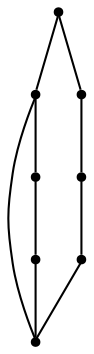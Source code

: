 graph {
  node [shape=point,comment="{\"directed\":false,\"doi\":\"10.1007/978-3-031-22203-0_12\",\"figure\":\"7 (7)\"}"]

  v0 [pos="1302.6377646542303,1169.2030358103773"]
  v1 [pos="1246.6028243294077,1169.2030358103775"]
  v2 [pos="1302.6377646542303,1301.3922932377845"]
  v3 [pos="1246.6028243294077,1301.3922932377845"]
  v4 [pos="1190.5657219983837,1169.2030358103773"]
  v5 [pos="1190.5657219983837,1222.0774288759894"]
  v6 [pos="1190.5657219983837,1248.5146254087956"]
  v7 [pos="1190.5657219983837,1301.3922932377845"]

  v0 -- v1 [id="-1",pos="1302.6377646542303,1169.2030358103773 1246.6028243294077,1169.2030358103775 1246.6028243294077,1169.2030358103775 1246.6028243294077,1169.2030358103775"]
  v2 -- v0 [id="-2",pos="1302.6377646542303,1301.3922932377845 1302.6377646542303,1169.2030358103773 1302.6377646542303,1169.2030358103773 1302.6377646542303,1169.2030358103773"]
  v7 -- v3 [id="-4",pos="1190.5657219983837,1301.3922932377845 1246.6028243294077,1301.3922932377845 1246.6028243294077,1301.3922932377845 1246.6028243294077,1301.3922932377845"]
  v7 -- v6 [id="-5",pos="1190.5657219983837,1301.3922932377845 1190.5657219983837,1248.5146254087956 1190.5657219983837,1248.5146254087956 1190.5657219983837,1248.5146254087956"]
  v6 -- v5 [id="-6",pos="1190.5657219983837,1248.5146254087956 1190.5657219983837,1222.0774288759894 1190.5657219983837,1222.0774288759894 1190.5657219983837,1222.0774288759894"]
  v5 -- v4 [id="-7",pos="1190.5657219983837,1222.0774288759894 1190.5657219983837,1169.2030358103773 1190.5657219983837,1169.2030358103773 1190.5657219983837,1169.2030358103773"]
  v4 -- v1 [id="-8",pos="1190.5657219983837,1169.2030358103773 1246.6028243294077,1169.2030358103775 1246.6028243294077,1169.2030358103775 1246.6028243294077,1169.2030358103775"]
  v3 -- v2 [id="-9",pos="1246.6028243294077,1301.3922932377845 1302.6377646542303,1301.3922932377845 1302.6377646542303,1301.3922932377845 1302.6377646542303,1301.3922932377845"]
  v3 -- v1 [id="-10",pos="1246.6028243294077,1301.3922932377845 1246.6028243294077,1169.2030358103775 1246.6028243294077,1169.2030358103775 1246.6028243294077,1169.2030358103775"]
}